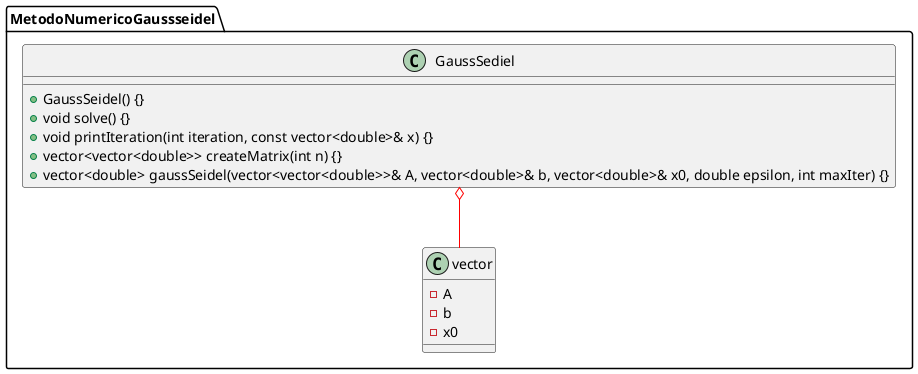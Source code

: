 @startuml diagrama

package MetodoNumericoGaussseidel{  

GaussSediel  o--  vector #Red


class GaussSediel{ 
    + GaussSeidel() {}
    + void solve() {}
    + void printIteration(int iteration, const vector<double>& x) {}
    + vector<vector<double>> createMatrix(int n) {}
    + vector<double> gaussSeidel(vector<vector<double>>& A, vector<double>& b, vector<double>& x0, double epsilon, int maxIter) {}
}
class vector{
    - A
    - b
    - x0
}
}